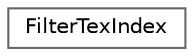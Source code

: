 digraph "Graphical Class Hierarchy"
{
 // INTERACTIVE_SVG=YES
 // LATEX_PDF_SIZE
  bgcolor="transparent";
  edge [fontname=Helvetica,fontsize=10,labelfontname=Helvetica,labelfontsize=10];
  node [fontname=Helvetica,fontsize=10,shape=box,height=0.2,width=0.4];
  rankdir="LR";
  Node0 [label="FilterTexIndex",height=0.2,width=0.4,color="grey40", fillcolor="white", style="filled",URL="$d3/ddb/class_filter_tex_index.html",tooltip="The implementation of the \"texindex\" filter."];
}
